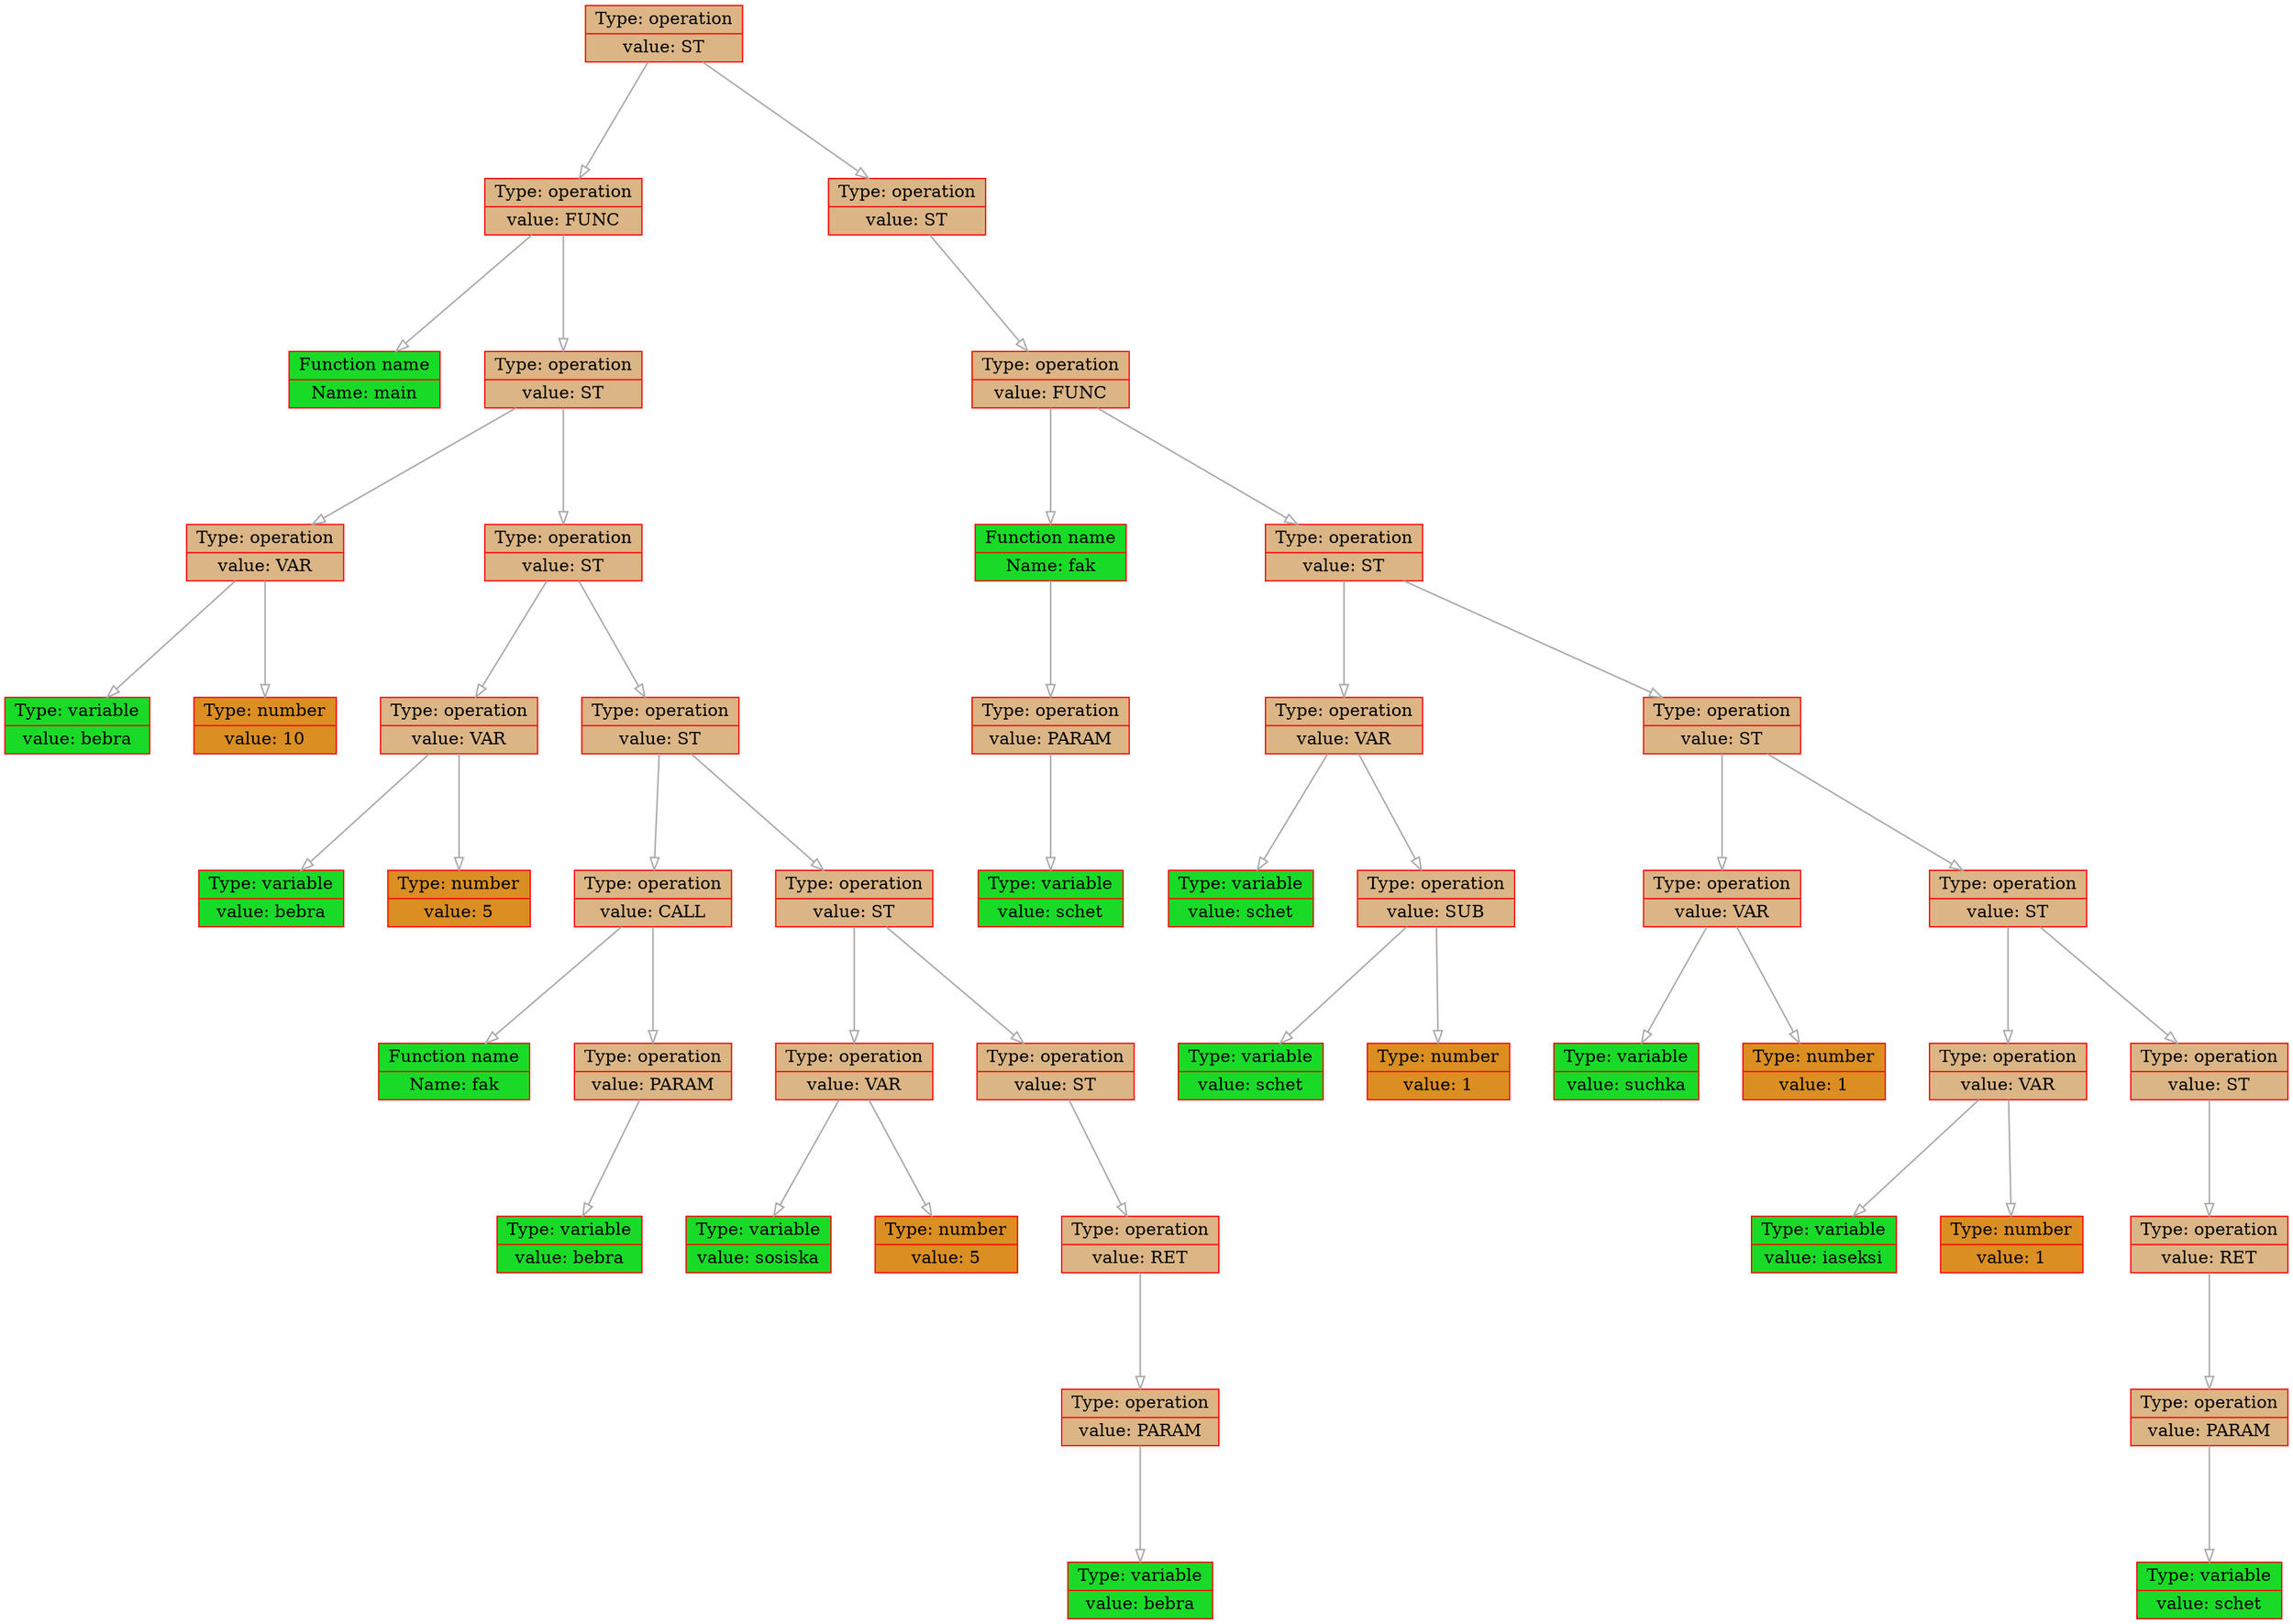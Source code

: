 
    digraph g {
        dpi      = 200;
        fontname = "Comic Sans MS";
        fontsize = 20;
        rankdir   =  TB;
        edge [color = darkgrey, arrowhead = onormal, arrowsize = 1, penwidth = 1.2]
        graph[fillcolor = lightgreen, ranksep = 1.3, nodesep = 0.5,
        style = "rounded, filled",color = green, penwidth = 2]

    Node000001868bcbbd30[shape=record, width=0.2, style="filled", color="red", fillcolor="#DBB585",label=" {Type: operation | value: ST}"] 
 
Node000001868bcbb920[shape=record, width=0.2, style="filled", color="red", fillcolor="#DBB585",label=" {Type: operation | value: FUNC}"] 
 
Node000001868bcb1cc0[shape=record, width=0.2, style="filled", color="red", fillcolor="#19DB27",label=" {Function name | Name: main}"] 
 
Node000001868bcbb950[shape=record, width=0.2, style="filled", color="red", fillcolor="#DBB585",label=" {Type: operation | value: ST}"] 
 
Node000001868bcb1d50[shape=record, width=0.2, style="filled", color="red", fillcolor="#DBB585",label=" {Type: operation | value: VAR}"] 
 
Node000001868bcb1cf0[shape=record, width=0.2, style="filled", color="red", fillcolor="#19DB27",label=" {Type: variable | value: bebra}"] 
 
Node000001868bcb1d20[shape=record, width=0.2, style="filled", color="red", fillcolor="#DB8E21",label=" {Type: number | value: 10}"] 
 
Node000001868bcbb7a0[shape=record, width=0.2, style="filled", color="red", fillcolor="#DBB585",label=" {Type: operation | value: ST}"] 
 
Node000001868bb63e70[shape=record, width=0.2, style="filled", color="red", fillcolor="#DBB585",label=" {Type: operation | value: VAR}"] 
 
Node000001868bcb1d80[shape=record, width=0.2, style="filled", color="red", fillcolor="#19DB27",label=" {Type: variable | value: bebra}"] 
 
Node000001868bcb1db0[shape=record, width=0.2, style="filled", color="red", fillcolor="#DB8E21",label=" {Type: number | value: 5}"] 
 
Node000001868bcbb980[shape=record, width=0.2, style="filled", color="red", fillcolor="#DBB585",label=" {Type: operation | value: ST}"] 
 
Node000001868bb63f30[shape=record, width=0.2, style="filled", color="red", fillcolor="#DBB585",label=" {Type: operation | value: CALL}"] 
 
Node000001868bb63ea0[shape=record, width=0.2, style="filled", color="red", fillcolor="#19DB27",label=" {Function name | Name: fak}"] 
 
Node000001868bb63f00[shape=record, width=0.2, style="filled", color="red", fillcolor="#DBB585",label=" {Type: operation | value: PARAM}"] 
 
Node000001868bb63ed0[shape=record, width=0.2, style="filled", color="red", fillcolor="#19DB27",label=" {Type: variable | value: bebra}"] 
 
Node000001868bcbb8f0[shape=record, width=0.2, style="filled", color="red", fillcolor="#DBB585",label=" {Type: operation | value: ST}"] 
 
Node000001868bcbb6f0[shape=record, width=0.2, style="filled", color="red", fillcolor="#DBB585",label=" {Type: operation | value: VAR}"] 
 
Node000001868bb63f60[shape=record, width=0.2, style="filled", color="red", fillcolor="#19DB27",label=" {Type: variable | value: sosiska}"] 
 
Node000001868bb63f90[shape=record, width=0.2, style="filled", color="red", fillcolor="#DB8E21",label=" {Type: number | value: 5}"] 
 
Node000001868bcbbaa0[shape=record, width=0.2, style="filled", color="red", fillcolor="#DBB585",label=" {Type: operation | value: ST}"] 
 
Node000001868bcbb830[shape=record, width=0.2, style="filled", color="red", fillcolor="#DBB585",label=" {Type: operation | value: RET}"] 
 
Node000001868bcbb800[shape=record, width=0.2, style="filled", color="red", fillcolor="#DBB585",label=" {Type: operation | value: PARAM}"] 
 
Node000001868bcbb7d0[shape=record, width=0.2, style="filled", color="red", fillcolor="#19DB27",label=" {Type: variable | value: bebra}"] 
 
Node000001868bcbc2a0[shape=record, width=0.2, style="filled", color="red", fillcolor="#DBB585",label=" {Type: operation | value: ST}"] 
 
Node000001868bcbc150[shape=record, width=0.2, style="filled", color="red", fillcolor="#DBB585",label=" {Type: operation | value: FUNC}"] 
 
Node000001868bcbb890[shape=record, width=0.2, style="filled", color="red", fillcolor="#19DB27",label=" {Function name | Name: fak}"] 
 
Node000001868bcbb9b0[shape=record, width=0.2, style="filled", color="red", fillcolor="#DBB585",label=" {Type: operation | value: PARAM}"] 
 
Node000001868bcbb860[shape=record, width=0.2, style="filled", color="red", fillcolor="#19DB27",label=" {Type: variable | value: schet}"] 
 
Node000001868bcbc030[shape=record, width=0.2, style="filled", color="red", fillcolor="#DBB585",label=" {Type: operation | value: ST}"] 
 
Node000001868bcbba10[shape=record, width=0.2, style="filled", color="red", fillcolor="#DBB585",label=" {Type: operation | value: VAR}"] 
 
Node000001868bcbba70[shape=record, width=0.2, style="filled", color="red", fillcolor="#19DB27",label=" {Type: variable | value: schet}"] 
 
Node000001868bcbb9e0[shape=record, width=0.2, style="filled", color="red", fillcolor="#DBB585",label=" {Type: operation | value: SUB}"] 
 
Node000001868bcbb8c0[shape=record, width=0.2, style="filled", color="red", fillcolor="#19DB27",label=" {Type: variable | value: schet}"] 
 
Node000001868bcbbad0[shape=record, width=0.2, style="filled", color="red", fillcolor="#DB8E21",label=" {Type: number | value: 1}"] 
 
Node000001868bcbbee0[shape=record, width=0.2, style="filled", color="red", fillcolor="#DBB585",label=" {Type: operation | value: ST}"] 
 
Node000001868bcbbb80[shape=record, width=0.2, style="filled", color="red", fillcolor="#DBB585",label=" {Type: operation | value: VAR}"] 
 
Node000001868bcbba40[shape=record, width=0.2, style="filled", color="red", fillcolor="#19DB27",label=" {Type: variable | value: suchka}"] 
 
Node000001868bcbb770[shape=record, width=0.2, style="filled", color="red", fillcolor="#DB8E21",label=" {Type: number | value: 1}"] 
 
Node000001868bcbc270[shape=record, width=0.2, style="filled", color="red", fillcolor="#DBB585",label=" {Type: operation | value: ST}"] 
 
Node000001868bcbc0c0[shape=record, width=0.2, style="filled", color="red", fillcolor="#DBB585",label=" {Type: operation | value: VAR}"] 
 
Node000001868bcbc210[shape=record, width=0.2, style="filled", color="red", fillcolor="#19DB27",label=" {Type: variable | value: iaseksi}"] 
 
Node000001868bcbc1e0[shape=record, width=0.2, style="filled", color="red", fillcolor="#DB8E21",label=" {Type: number | value: 1}"] 
 
Node000001868bcbc090[shape=record, width=0.2, style="filled", color="red", fillcolor="#DBB585",label=" {Type: operation | value: ST}"] 
 
Node000001868bcbbdf0[shape=record, width=0.2, style="filled", color="red", fillcolor="#DBB585",label=" {Type: operation | value: RET}"] 
 
Node000001868bcbbd00[shape=record, width=0.2, style="filled", color="red", fillcolor="#DBB585",label=" {Type: operation | value: PARAM}"] 
 
Node000001868bcbbbb0[shape=record, width=0.2, style="filled", color="red", fillcolor="#19DB27",label=" {Type: variable | value: schet}"] 
 
Node000001868bcbbd30->Node000001868bcbb920
Node000001868bcbb920->Node000001868bcb1cc0
Node000001868bcbb920->Node000001868bcbb950
Node000001868bcbb950->Node000001868bcb1d50
Node000001868bcb1d50->Node000001868bcb1cf0
Node000001868bcb1d50->Node000001868bcb1d20
Node000001868bcbb950->Node000001868bcbb7a0
Node000001868bcbb7a0->Node000001868bb63e70
Node000001868bb63e70->Node000001868bcb1d80
Node000001868bb63e70->Node000001868bcb1db0
Node000001868bcbb7a0->Node000001868bcbb980
Node000001868bcbb980->Node000001868bb63f30
Node000001868bb63f30->Node000001868bb63ea0
Node000001868bb63f30->Node000001868bb63f00
Node000001868bb63f00->Node000001868bb63ed0
Node000001868bcbb980->Node000001868bcbb8f0
Node000001868bcbb8f0->Node000001868bcbb6f0
Node000001868bcbb6f0->Node000001868bb63f60
Node000001868bcbb6f0->Node000001868bb63f90
Node000001868bcbb8f0->Node000001868bcbbaa0
Node000001868bcbbaa0->Node000001868bcbb830
Node000001868bcbb830->Node000001868bcbb800
Node000001868bcbb800->Node000001868bcbb7d0
Node000001868bcbbd30->Node000001868bcbc2a0
Node000001868bcbc2a0->Node000001868bcbc150
Node000001868bcbc150->Node000001868bcbb890
Node000001868bcbb890->Node000001868bcbb9b0
Node000001868bcbb9b0->Node000001868bcbb860
Node000001868bcbc150->Node000001868bcbc030
Node000001868bcbc030->Node000001868bcbba10
Node000001868bcbba10->Node000001868bcbba70
Node000001868bcbba10->Node000001868bcbb9e0
Node000001868bcbb9e0->Node000001868bcbb8c0
Node000001868bcbb9e0->Node000001868bcbbad0
Node000001868bcbc030->Node000001868bcbbee0
Node000001868bcbbee0->Node000001868bcbbb80
Node000001868bcbbb80->Node000001868bcbba40
Node000001868bcbbb80->Node000001868bcbb770
Node000001868bcbbee0->Node000001868bcbc270
Node000001868bcbc270->Node000001868bcbc0c0
Node000001868bcbc0c0->Node000001868bcbc210
Node000001868bcbc0c0->Node000001868bcbc1e0
Node000001868bcbc270->Node000001868bcbc090
Node000001868bcbc090->Node000001868bcbbdf0
Node000001868bcbbdf0->Node000001868bcbbd00
Node000001868bcbbd00->Node000001868bcbbbb0
}

